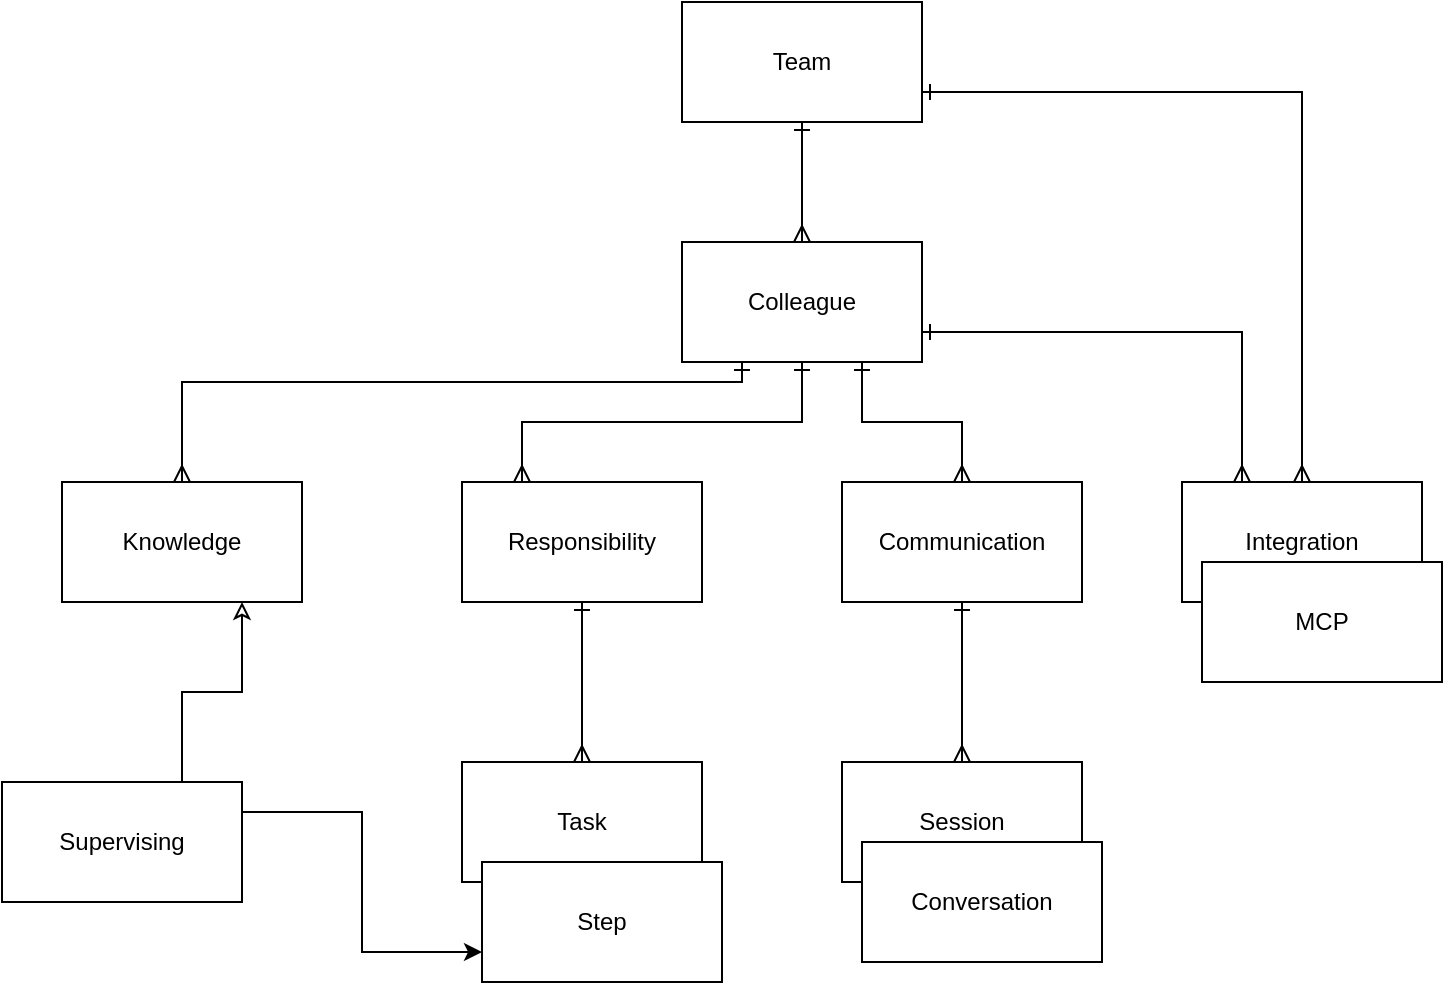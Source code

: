 <mxfile version="26.2.8">
  <diagram name="Page-1" id="tzby-uRX3yLcfS6eRWcx">
    <mxGraphModel dx="908" dy="572" grid="1" gridSize="10" guides="1" tooltips="1" connect="1" arrows="1" fold="1" page="1" pageScale="1" pageWidth="850" pageHeight="1100" math="0" shadow="0">
      <root>
        <mxCell id="0" />
        <mxCell id="1" parent="0" />
        <mxCell id="0rJ_B0rz1wM-ID0uHcPe-16" style="edgeStyle=orthogonalEdgeStyle;rounded=0;orthogonalLoop=1;jettySize=auto;html=1;exitX=0.25;exitY=1;exitDx=0;exitDy=0;entryX=0.5;entryY=0;entryDx=0;entryDy=0;startArrow=ERone;startFill=0;endArrow=ERmany;endFill=0;" edge="1" parent="1" source="0rJ_B0rz1wM-ID0uHcPe-1" target="0rJ_B0rz1wM-ID0uHcPe-2">
          <mxGeometry relative="1" as="geometry">
            <Array as="points">
              <mxPoint x="435" y="495" />
              <mxPoint x="155" y="495" />
            </Array>
          </mxGeometry>
        </mxCell>
        <mxCell id="0rJ_B0rz1wM-ID0uHcPe-17" style="edgeStyle=orthogonalEdgeStyle;rounded=0;orthogonalLoop=1;jettySize=auto;html=1;exitX=0.5;exitY=1;exitDx=0;exitDy=0;entryX=0.25;entryY=0;entryDx=0;entryDy=0;startArrow=ERone;startFill=0;endArrow=ERmany;endFill=0;" edge="1" parent="1" source="0rJ_B0rz1wM-ID0uHcPe-1" target="0rJ_B0rz1wM-ID0uHcPe-3">
          <mxGeometry relative="1" as="geometry" />
        </mxCell>
        <mxCell id="0rJ_B0rz1wM-ID0uHcPe-18" style="edgeStyle=orthogonalEdgeStyle;rounded=0;orthogonalLoop=1;jettySize=auto;html=1;exitX=0.75;exitY=1;exitDx=0;exitDy=0;entryX=0.5;entryY=0;entryDx=0;entryDy=0;startArrow=ERone;startFill=0;endArrow=ERmany;endFill=0;" edge="1" parent="1" source="0rJ_B0rz1wM-ID0uHcPe-1" target="0rJ_B0rz1wM-ID0uHcPe-4">
          <mxGeometry relative="1" as="geometry" />
        </mxCell>
        <mxCell id="0rJ_B0rz1wM-ID0uHcPe-19" style="edgeStyle=orthogonalEdgeStyle;rounded=0;orthogonalLoop=1;jettySize=auto;html=1;exitX=1;exitY=0.75;exitDx=0;exitDy=0;entryX=0.25;entryY=0;entryDx=0;entryDy=0;startArrow=ERone;startFill=0;endArrow=ERmany;endFill=0;" edge="1" parent="1" source="0rJ_B0rz1wM-ID0uHcPe-1" target="0rJ_B0rz1wM-ID0uHcPe-5">
          <mxGeometry relative="1" as="geometry" />
        </mxCell>
        <mxCell id="0rJ_B0rz1wM-ID0uHcPe-1" value="Colleague" style="rounded=0;whiteSpace=wrap;html=1;" vertex="1" parent="1">
          <mxGeometry x="405" y="425" width="120" height="60" as="geometry" />
        </mxCell>
        <mxCell id="0rJ_B0rz1wM-ID0uHcPe-22" style="edgeStyle=orthogonalEdgeStyle;rounded=0;orthogonalLoop=1;jettySize=auto;html=1;exitX=0.75;exitY=1;exitDx=0;exitDy=0;entryX=0.75;entryY=0;entryDx=0;entryDy=0;startArrow=classic;startFill=0;endArrow=none;" edge="1" parent="1" source="0rJ_B0rz1wM-ID0uHcPe-2" target="0rJ_B0rz1wM-ID0uHcPe-11">
          <mxGeometry relative="1" as="geometry" />
        </mxCell>
        <mxCell id="0rJ_B0rz1wM-ID0uHcPe-2" value="Knowledge" style="rounded=0;whiteSpace=wrap;html=1;" vertex="1" parent="1">
          <mxGeometry x="95" y="545" width="120" height="60" as="geometry" />
        </mxCell>
        <mxCell id="0rJ_B0rz1wM-ID0uHcPe-24" style="edgeStyle=orthogonalEdgeStyle;rounded=0;orthogonalLoop=1;jettySize=auto;html=1;exitX=0.5;exitY=1;exitDx=0;exitDy=0;entryX=0.5;entryY=0;entryDx=0;entryDy=0;startArrow=ERone;startFill=0;endArrow=ERmany;endFill=0;" edge="1" parent="1" source="0rJ_B0rz1wM-ID0uHcPe-3" target="0rJ_B0rz1wM-ID0uHcPe-7">
          <mxGeometry relative="1" as="geometry" />
        </mxCell>
        <mxCell id="0rJ_B0rz1wM-ID0uHcPe-3" value="Responsibility" style="rounded=0;whiteSpace=wrap;html=1;" vertex="1" parent="1">
          <mxGeometry x="295" y="545" width="120" height="60" as="geometry" />
        </mxCell>
        <mxCell id="0rJ_B0rz1wM-ID0uHcPe-26" style="edgeStyle=orthogonalEdgeStyle;rounded=0;orthogonalLoop=1;jettySize=auto;html=1;exitX=0.5;exitY=1;exitDx=0;exitDy=0;entryX=0.5;entryY=0;entryDx=0;entryDy=0;startArrow=ERone;startFill=0;endArrow=ERmany;endFill=0;" edge="1" parent="1" source="0rJ_B0rz1wM-ID0uHcPe-4" target="0rJ_B0rz1wM-ID0uHcPe-8">
          <mxGeometry relative="1" as="geometry" />
        </mxCell>
        <mxCell id="0rJ_B0rz1wM-ID0uHcPe-4" value="Communication" style="rounded=0;whiteSpace=wrap;html=1;" vertex="1" parent="1">
          <mxGeometry x="485" y="545" width="120" height="60" as="geometry" />
        </mxCell>
        <mxCell id="0rJ_B0rz1wM-ID0uHcPe-5" value="Integration" style="rounded=0;whiteSpace=wrap;html=1;" vertex="1" parent="1">
          <mxGeometry x="655" y="545" width="120" height="60" as="geometry" />
        </mxCell>
        <mxCell id="0rJ_B0rz1wM-ID0uHcPe-15" style="edgeStyle=orthogonalEdgeStyle;rounded=0;orthogonalLoop=1;jettySize=auto;html=1;exitX=0.5;exitY=1;exitDx=0;exitDy=0;startArrow=ERone;startFill=0;endArrow=ERmany;endFill=0;" edge="1" parent="1" source="0rJ_B0rz1wM-ID0uHcPe-6" target="0rJ_B0rz1wM-ID0uHcPe-1">
          <mxGeometry relative="1" as="geometry" />
        </mxCell>
        <mxCell id="0rJ_B0rz1wM-ID0uHcPe-20" style="edgeStyle=orthogonalEdgeStyle;rounded=0;orthogonalLoop=1;jettySize=auto;html=1;exitX=1;exitY=0.75;exitDx=0;exitDy=0;startArrow=ERone;startFill=0;endArrow=ERmany;endFill=0;" edge="1" parent="1" source="0rJ_B0rz1wM-ID0uHcPe-6" target="0rJ_B0rz1wM-ID0uHcPe-5">
          <mxGeometry relative="1" as="geometry" />
        </mxCell>
        <mxCell id="0rJ_B0rz1wM-ID0uHcPe-6" value="Team" style="rounded=0;whiteSpace=wrap;html=1;" vertex="1" parent="1">
          <mxGeometry x="405" y="305" width="120" height="60" as="geometry" />
        </mxCell>
        <mxCell id="0rJ_B0rz1wM-ID0uHcPe-7" value="Task" style="rounded=0;whiteSpace=wrap;html=1;" vertex="1" parent="1">
          <mxGeometry x="295" y="685" width="120" height="60" as="geometry" />
        </mxCell>
        <mxCell id="0rJ_B0rz1wM-ID0uHcPe-8" value="Session" style="rounded=0;whiteSpace=wrap;html=1;" vertex="1" parent="1">
          <mxGeometry x="485" y="685" width="120" height="60" as="geometry" />
        </mxCell>
        <mxCell id="0rJ_B0rz1wM-ID0uHcPe-9" value="Step" style="rounded=0;whiteSpace=wrap;html=1;" vertex="1" parent="1">
          <mxGeometry x="305" y="735" width="120" height="60" as="geometry" />
        </mxCell>
        <mxCell id="0rJ_B0rz1wM-ID0uHcPe-10" value="Conversation" style="rounded=0;whiteSpace=wrap;html=1;" vertex="1" parent="1">
          <mxGeometry x="495" y="725" width="120" height="60" as="geometry" />
        </mxCell>
        <mxCell id="0rJ_B0rz1wM-ID0uHcPe-21" style="edgeStyle=orthogonalEdgeStyle;rounded=0;orthogonalLoop=1;jettySize=auto;html=1;exitX=1;exitY=0.25;exitDx=0;exitDy=0;entryX=0;entryY=0.75;entryDx=0;entryDy=0;" edge="1" parent="1" source="0rJ_B0rz1wM-ID0uHcPe-11" target="0rJ_B0rz1wM-ID0uHcPe-9">
          <mxGeometry relative="1" as="geometry" />
        </mxCell>
        <mxCell id="0rJ_B0rz1wM-ID0uHcPe-11" value="Supervising" style="rounded=0;whiteSpace=wrap;html=1;" vertex="1" parent="1">
          <mxGeometry x="65" y="695" width="120" height="60" as="geometry" />
        </mxCell>
        <mxCell id="0rJ_B0rz1wM-ID0uHcPe-23" value="MCP" style="rounded=0;whiteSpace=wrap;html=1;" vertex="1" parent="1">
          <mxGeometry x="665" y="585" width="120" height="60" as="geometry" />
        </mxCell>
      </root>
    </mxGraphModel>
  </diagram>
</mxfile>
